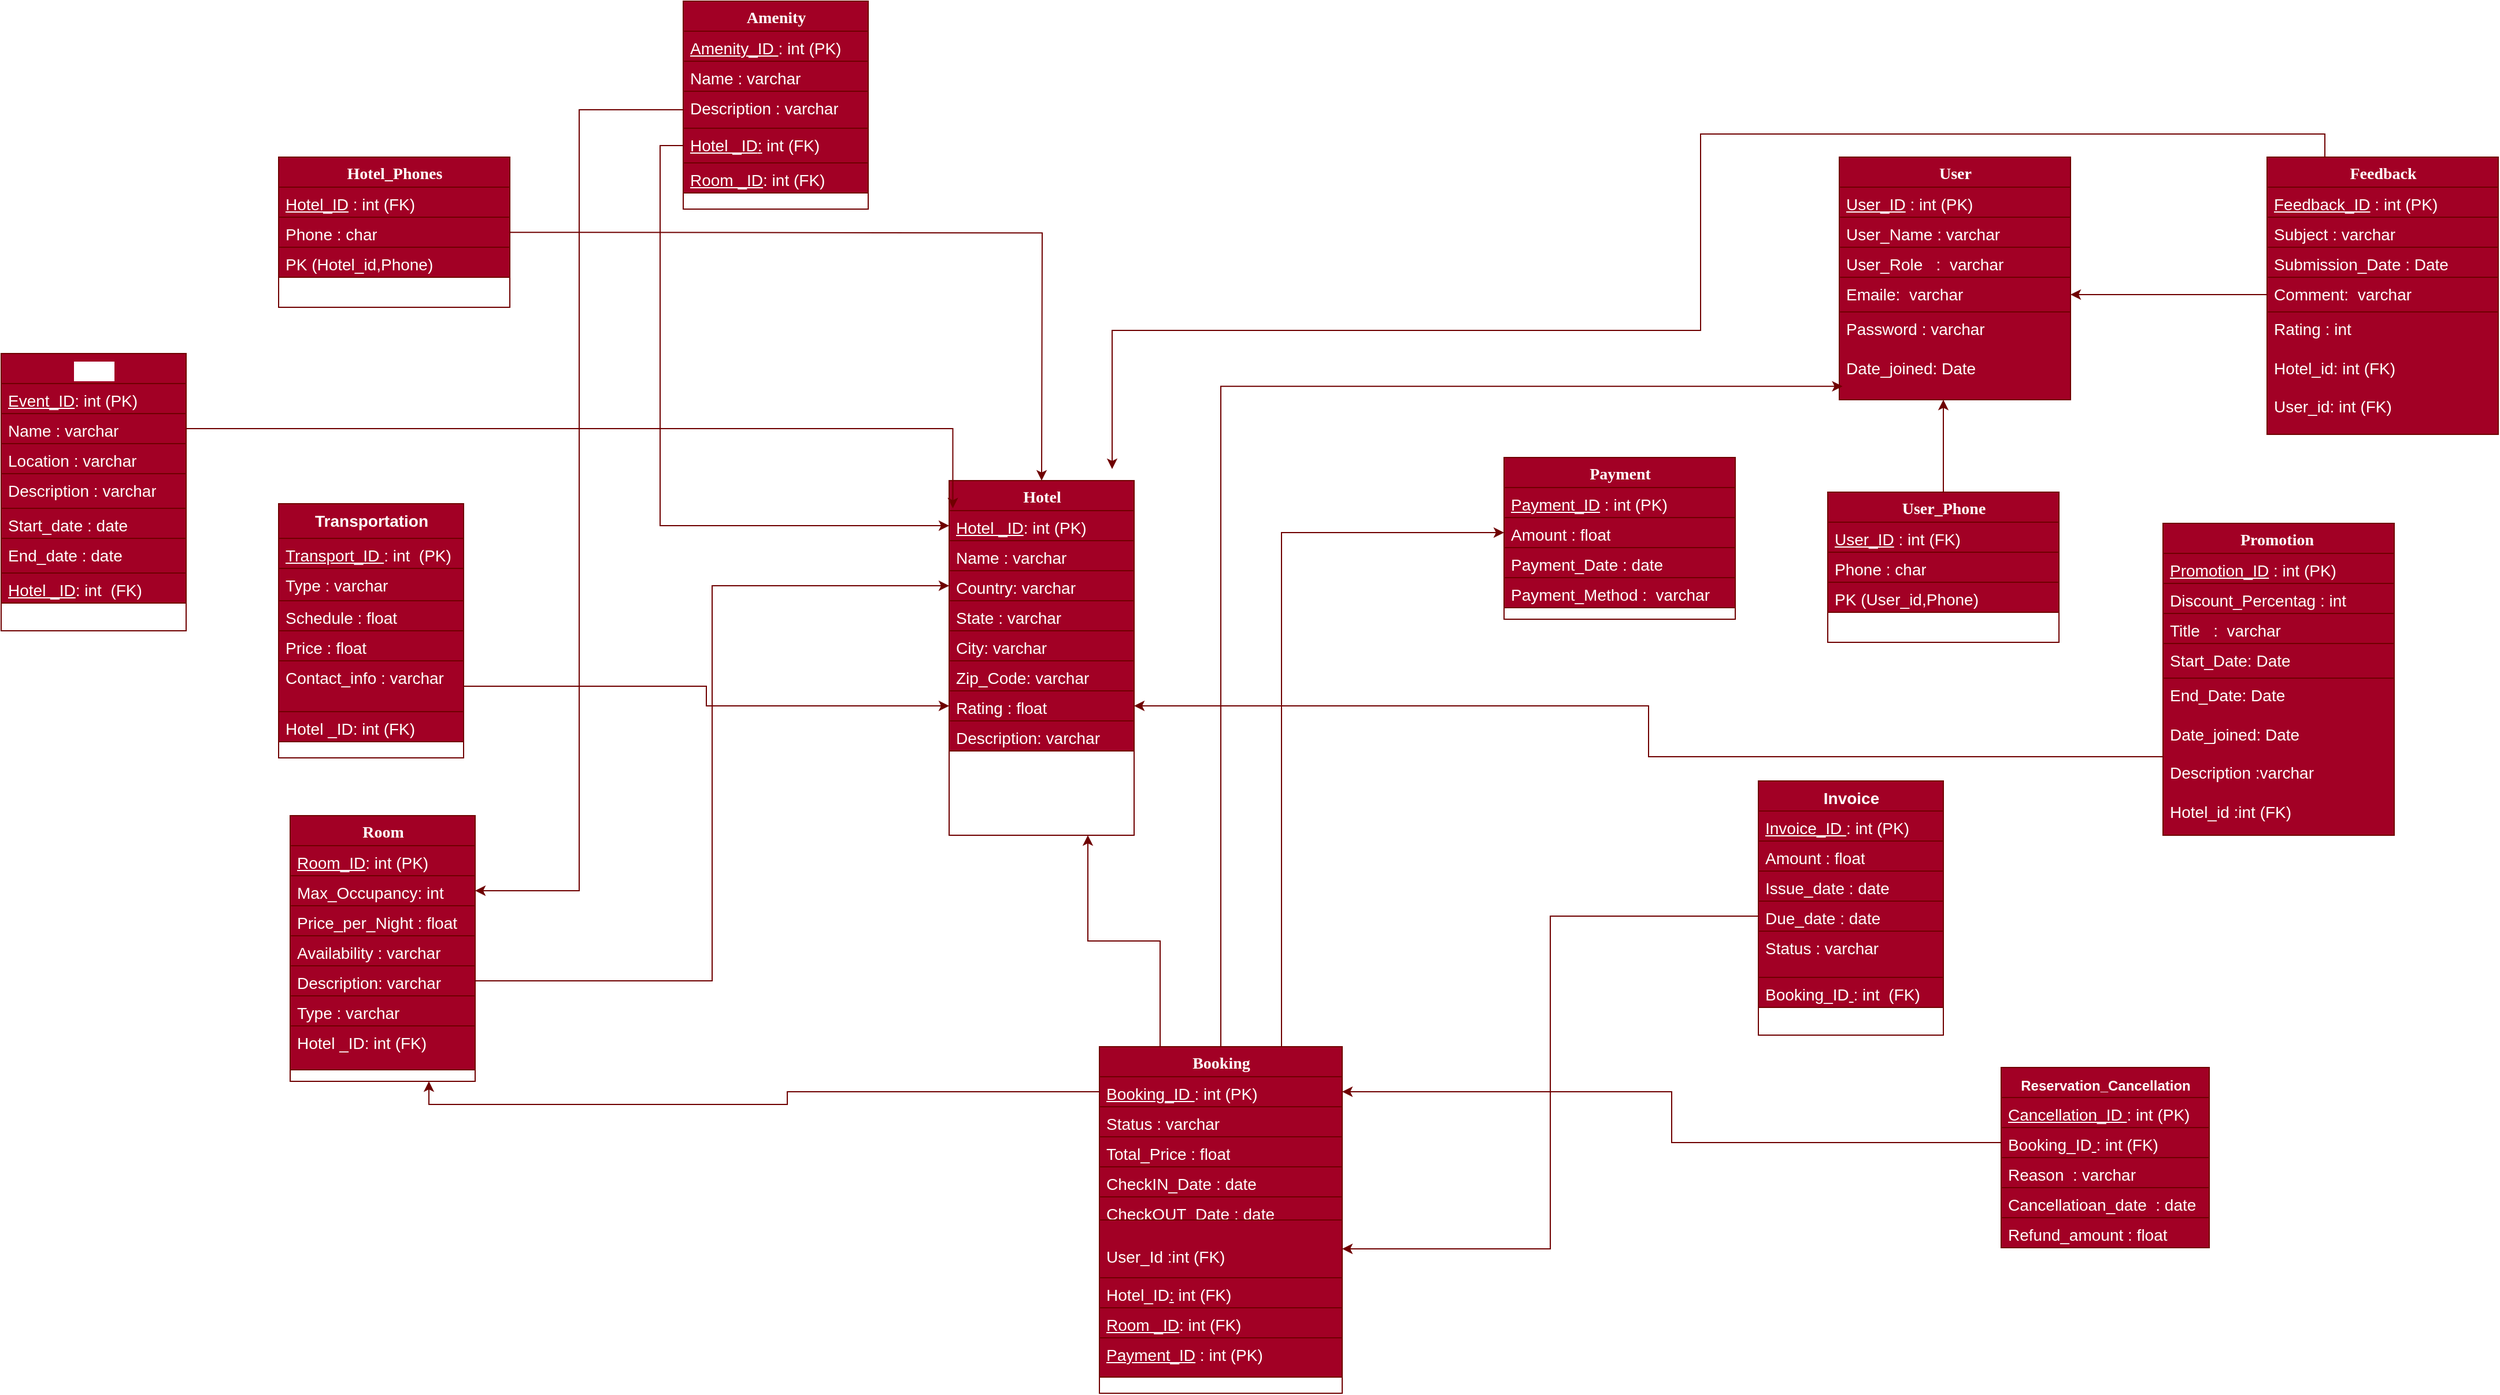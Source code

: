 <mxfile version="24.4.13" type="device" pages="2">
  <diagram name="Page-1" id="9f46799a-70d6-7492-0946-bef42562c5a5">
    <mxGraphModel dx="3282" dy="2124" grid="1" gridSize="10" guides="1" tooltips="1" connect="1" arrows="1" fold="1" page="1" pageScale="1" pageWidth="1100" pageHeight="850" background="none" math="0" shadow="0">
      <root>
        <mxCell id="0" />
        <mxCell id="1" parent="0" />
        <mxCell id="78961159f06e98e8-17" value="Hotel" style="swimlane;html=1;fontStyle=1;align=center;verticalAlign=top;childLayout=stackLayout;horizontal=1;startSize=26;horizontalStack=0;resizeParent=1;resizeLast=0;collapsible=1;marginBottom=0;swimlaneFillColor=#ffffff;rounded=0;shadow=0;comic=0;labelBackgroundColor=none;strokeWidth=1;fillColor=#a20025;fontFamily=Verdana;fontSize=14;strokeColor=#6F0000;fontColor=#ffffff;" parent="1" vertex="1">
          <mxGeometry x="280" y="-190" width="160" height="307" as="geometry" />
        </mxCell>
        <mxCell id="78961159f06e98e8-21" value="&lt;span style=&quot;text-align: center; font-size: 14px;&quot;&gt;&lt;u&gt;Hotel _ID&lt;/u&gt;&lt;/span&gt;: int (PK)" style="text;html=1;strokeColor=#6F0000;fillColor=#a20025;align=left;verticalAlign=top;spacingLeft=4;spacingRight=4;whiteSpace=wrap;overflow=hidden;rotatable=0;points=[[0,0.5],[1,0.5]];portConstraint=eastwest;fontSize=14;fontColor=#ffffff;" parent="78961159f06e98e8-17" vertex="1">
          <mxGeometry y="26" width="160" height="26" as="geometry" />
        </mxCell>
        <mxCell id="78961159f06e98e8-25" value="&lt;span style=&quot;text-align: center; font-size: 14px;&quot;&gt;Name&amp;nbsp;&lt;/span&gt;: varchar" style="text;html=1;strokeColor=#6F0000;fillColor=#a20025;align=left;verticalAlign=top;spacingLeft=4;spacingRight=4;whiteSpace=wrap;overflow=hidden;rotatable=0;points=[[0,0.5],[1,0.5]];portConstraint=eastwest;fontSize=14;fontColor=#ffffff;" parent="78961159f06e98e8-17" vertex="1">
          <mxGeometry y="52" width="160" height="26" as="geometry" />
        </mxCell>
        <mxCell id="78961159f06e98e8-33" value="&lt;span style=&quot;text-align: center; font-size: 14px;&quot;&gt;Country&lt;/span&gt;: varchar" style="text;html=1;strokeColor=#6F0000;fillColor=#a20025;align=left;verticalAlign=top;spacingLeft=4;spacingRight=4;whiteSpace=wrap;overflow=hidden;rotatable=0;points=[[0,0.5],[1,0.5]];portConstraint=eastwest;fontSize=14;fontColor=#ffffff;" parent="78961159f06e98e8-17" vertex="1">
          <mxGeometry y="78" width="160" height="26" as="geometry" />
        </mxCell>
        <mxCell id="78961159f06e98e8-24" value="&lt;span style=&quot;text-align: center; font-size: 14px;&quot;&gt;State&amp;nbsp;&lt;/span&gt;: varchar" style="text;html=1;strokeColor=#6F0000;fillColor=#a20025;align=left;verticalAlign=top;spacingLeft=4;spacingRight=4;whiteSpace=wrap;overflow=hidden;rotatable=0;points=[[0,0.5],[1,0.5]];portConstraint=eastwest;fontSize=14;fontColor=#ffffff;" parent="78961159f06e98e8-17" vertex="1">
          <mxGeometry y="104" width="160" height="26" as="geometry" />
        </mxCell>
        <mxCell id="78961159f06e98e8-26" value="&lt;span style=&quot;text-align: center; font-size: 14px;&quot;&gt;City&lt;/span&gt;: varchar" style="text;html=1;strokeColor=#6F0000;fillColor=#a20025;align=left;verticalAlign=top;spacingLeft=4;spacingRight=4;whiteSpace=wrap;overflow=hidden;rotatable=0;points=[[0,0.5],[1,0.5]];portConstraint=eastwest;fontSize=14;fontColor=#ffffff;" parent="78961159f06e98e8-17" vertex="1">
          <mxGeometry y="130" width="160" height="26" as="geometry" />
        </mxCell>
        <mxCell id="78961159f06e98e8-37" value="&lt;span style=&quot;text-align: center; font-size: 14px;&quot;&gt;Zip_Code&lt;/span&gt;: varchar" style="text;html=1;strokeColor=#6F0000;fillColor=#a20025;align=left;verticalAlign=top;spacingLeft=4;spacingRight=4;whiteSpace=wrap;overflow=hidden;rotatable=0;points=[[0,0.5],[1,0.5]];portConstraint=eastwest;fontSize=14;fontColor=#ffffff;" parent="78961159f06e98e8-17" vertex="1">
          <mxGeometry y="156" width="160" height="26" as="geometry" />
        </mxCell>
        <mxCell id="78961159f06e98e8-23" value="&lt;span style=&quot;text-align: center; font-size: 14px;&quot;&gt;Rating&amp;nbsp;&lt;/span&gt;: float" style="text;html=1;strokeColor=#6F0000;fillColor=#a20025;align=left;verticalAlign=top;spacingLeft=4;spacingRight=4;whiteSpace=wrap;overflow=hidden;rotatable=0;points=[[0,0.5],[1,0.5]];portConstraint=eastwest;fontSize=14;fontColor=#ffffff;" parent="78961159f06e98e8-17" vertex="1">
          <mxGeometry y="182" width="160" height="26" as="geometry" />
        </mxCell>
        <mxCell id="78961159f06e98e8-36" value="&lt;span style=&quot;text-align: center; font-size: 14px;&quot;&gt;Description&lt;/span&gt;: varchar" style="text;html=1;strokeColor=#6F0000;fillColor=#a20025;align=left;verticalAlign=top;spacingLeft=4;spacingRight=4;whiteSpace=wrap;overflow=hidden;rotatable=0;points=[[0,0.5],[1,0.5]];portConstraint=eastwest;fontSize=14;fontColor=#ffffff;" parent="78961159f06e98e8-17" vertex="1">
          <mxGeometry y="208" width="160" height="26" as="geometry" />
        </mxCell>
        <mxCell id="78961159f06e98e8-30" value="&lt;span style=&quot;font-family: Helvetica; font-size: 14px; text-wrap: wrap;&quot;&gt;Transportation&lt;/span&gt;" style="swimlane;html=1;fontStyle=1;align=center;verticalAlign=top;childLayout=stackLayout;horizontal=1;startSize=30;horizontalStack=0;resizeParent=1;resizeLast=0;collapsible=1;marginBottom=0;swimlaneFillColor=#ffffff;rounded=0;shadow=0;comic=0;labelBackgroundColor=none;strokeWidth=1;fillColor=#a20025;fontFamily=Verdana;fontSize=14;strokeColor=#6F0000;fontColor=#ffffff;" parent="1" vertex="1">
          <mxGeometry x="-300" y="-170" width="160" height="220" as="geometry" />
        </mxCell>
        <mxCell id="78961159f06e98e8-31" value="&lt;span style=&quot;text-align: center;&quot;&gt;&lt;u&gt;Transport_ID&amp;nbsp;&lt;/u&gt;:&lt;/span&gt;&amp;nbsp;int&amp;nbsp; (PK)" style="text;html=1;strokeColor=#6F0000;fillColor=#a20025;align=left;verticalAlign=top;spacingLeft=4;spacingRight=4;whiteSpace=wrap;overflow=hidden;rotatable=0;points=[[0,0.5],[1,0.5]];portConstraint=eastwest;fontSize=14;fontColor=#ffffff;" parent="78961159f06e98e8-30" vertex="1">
          <mxGeometry y="30" width="160" height="26" as="geometry" />
        </mxCell>
        <mxCell id="78961159f06e98e8-32" value="&lt;span style=&quot;font-size: 14px; text-align: center;&quot;&gt;Type&amp;nbsp;&lt;/span&gt;: varchar" style="text;html=1;strokeColor=#6F0000;fillColor=#a20025;align=left;verticalAlign=top;spacingLeft=4;spacingRight=4;whiteSpace=wrap;overflow=hidden;rotatable=0;points=[[0,0.5],[1,0.5]];portConstraint=eastwest;fontSize=14;fontColor=#ffffff;" parent="78961159f06e98e8-30" vertex="1">
          <mxGeometry y="56" width="160" height="28" as="geometry" />
        </mxCell>
        <mxCell id="78961159f06e98e8-34" value="&lt;span style=&quot;font-size: 14px; text-align: center;&quot;&gt;Schedule&amp;nbsp;&lt;/span&gt;: float" style="text;html=1;strokeColor=#6F0000;fillColor=#a20025;align=left;verticalAlign=top;spacingLeft=4;spacingRight=4;whiteSpace=wrap;overflow=hidden;rotatable=0;points=[[0,0.5],[1,0.5]];portConstraint=eastwest;fontSize=14;fontColor=#ffffff;" parent="78961159f06e98e8-30" vertex="1">
          <mxGeometry y="84" width="160" height="26" as="geometry" />
        </mxCell>
        <mxCell id="78961159f06e98e8-39" value="&lt;span style=&quot;font-size: 14px; text-align: center;&quot;&gt;Price&amp;nbsp;&lt;/span&gt;: float" style="text;html=1;strokeColor=#6F0000;fillColor=#a20025;align=left;verticalAlign=top;spacingLeft=4;spacingRight=4;whiteSpace=wrap;overflow=hidden;rotatable=0;points=[[0,0.5],[1,0.5]];portConstraint=eastwest;fontSize=14;fontColor=#ffffff;" parent="78961159f06e98e8-30" vertex="1">
          <mxGeometry y="110" width="160" height="26" as="geometry" />
        </mxCell>
        <mxCell id="78961159f06e98e8-40" value="&lt;span style=&quot;font-size: 14px; text-align: center;&quot;&gt;Contact_info&amp;nbsp;&lt;/span&gt;: varchar" style="text;html=1;strokeColor=#6F0000;fillColor=#a20025;align=left;verticalAlign=top;spacingLeft=4;spacingRight=4;whiteSpace=wrap;overflow=hidden;rotatable=0;points=[[0,0.5],[1,0.5]];portConstraint=eastwest;fontSize=14;fontColor=#ffffff;" parent="78961159f06e98e8-30" vertex="1">
          <mxGeometry y="136" width="160" height="44" as="geometry" />
        </mxCell>
        <mxCell id="daP8iGCR7o7oa7H0C6Kk-4" value="&lt;span style=&quot;text-align: center; font-size: 14px;&quot;&gt;Hotel _ID&lt;/span&gt;: int (FK)" style="text;html=1;strokeColor=#6F0000;fillColor=#a20025;align=left;verticalAlign=top;spacingLeft=4;spacingRight=4;whiteSpace=wrap;overflow=hidden;rotatable=0;points=[[0,0.5],[1,0.5]];portConstraint=eastwest;fontSize=14;fontColor=#ffffff;" parent="78961159f06e98e8-30" vertex="1">
          <mxGeometry y="180" width="160" height="26" as="geometry" />
        </mxCell>
        <mxCell id="78961159f06e98e8-43" value="Payment" style="swimlane;html=1;fontStyle=1;align=center;verticalAlign=top;childLayout=stackLayout;horizontal=1;startSize=26;horizontalStack=0;resizeParent=1;resizeLast=0;collapsible=1;marginBottom=0;swimlaneFillColor=#ffffff;rounded=0;shadow=0;comic=0;labelBackgroundColor=none;strokeWidth=1;fillColor=#a20025;fontFamily=Verdana;fontSize=14;strokeColor=#6F0000;fontColor=#ffffff;" parent="1" vertex="1">
          <mxGeometry x="760" y="-210" width="200" height="140" as="geometry" />
        </mxCell>
        <mxCell id="78961159f06e98e8-44" value="&lt;span style=&quot;font-size: 14px; text-align: center; text-decoration-line: underline;&quot;&gt;Payment_ID&lt;/span&gt;&amp;nbsp;: int (PK)" style="text;html=1;strokeColor=#6F0000;fillColor=#a20025;align=left;verticalAlign=top;spacingLeft=4;spacingRight=4;whiteSpace=wrap;overflow=hidden;rotatable=0;points=[[0,0.5],[1,0.5]];portConstraint=eastwest;fontSize=14;fontColor=#ffffff;" parent="78961159f06e98e8-43" vertex="1">
          <mxGeometry y="26" width="200" height="26" as="geometry" />
        </mxCell>
        <mxCell id="78961159f06e98e8-45" value="&lt;span style=&quot;font-size: 14px; text-align: center;&quot;&gt;Amount :&lt;/span&gt;&amp;nbsp;float" style="text;html=1;strokeColor=#6F0000;fillColor=#a20025;align=left;verticalAlign=top;spacingLeft=4;spacingRight=4;whiteSpace=wrap;overflow=hidden;rotatable=0;points=[[0,0.5],[1,0.5]];portConstraint=eastwest;fontSize=14;fontColor=#ffffff;" parent="78961159f06e98e8-43" vertex="1">
          <mxGeometry y="52" width="200" height="26" as="geometry" />
        </mxCell>
        <mxCell id="78961159f06e98e8-49" value="&lt;span style=&quot;font-size: 14px; text-align: center;&quot;&gt;Payment_Date :&lt;/span&gt;&amp;nbsp;date" style="text;html=1;strokeColor=#6F0000;fillColor=#a20025;align=left;verticalAlign=top;spacingLeft=4;spacingRight=4;whiteSpace=wrap;overflow=hidden;rotatable=0;points=[[0,0.5],[1,0.5]];portConstraint=eastwest;fontSize=14;fontColor=#ffffff;" parent="78961159f06e98e8-43" vertex="1">
          <mxGeometry y="78" width="200" height="26" as="geometry" />
        </mxCell>
        <mxCell id="78961159f06e98e8-50" value="&lt;span style=&quot;font-size: 14px; text-align: center;&quot;&gt;Payment_Method&amp;nbsp;&lt;/span&gt;:&amp;nbsp; varchar" style="text;html=1;strokeColor=#6F0000;fillColor=#a20025;align=left;verticalAlign=top;spacingLeft=4;spacingRight=4;whiteSpace=wrap;overflow=hidden;rotatable=0;points=[[0,0.5],[1,0.5]];portConstraint=eastwest;fontSize=14;fontColor=#ffffff;" parent="78961159f06e98e8-43" vertex="1">
          <mxGeometry y="104" width="200" height="26" as="geometry" />
        </mxCell>
        <mxCell id="78961159f06e98e8-56" value="Event" style="swimlane;html=1;fontStyle=1;align=center;verticalAlign=top;childLayout=stackLayout;horizontal=1;startSize=26;horizontalStack=0;resizeParent=1;resizeLast=0;collapsible=1;marginBottom=0;swimlaneFillColor=#ffffff;rounded=0;shadow=0;comic=0;labelBackgroundColor=default;strokeWidth=1;fillColor=#a20025;fontFamily=Verdana;fontSize=14;strokeColor=#6F0000;fontColor=#ffffff;" parent="1" vertex="1">
          <mxGeometry x="-540" y="-300" width="160" height="240" as="geometry" />
        </mxCell>
        <mxCell id="78961159f06e98e8-57" value="&lt;u&gt;Event_ID&lt;/u&gt;: int (PK)" style="text;html=1;strokeColor=#6F0000;fillColor=#a20025;align=left;verticalAlign=top;spacingLeft=4;spacingRight=4;whiteSpace=wrap;overflow=hidden;rotatable=0;points=[[0,0.5],[1,0.5]];portConstraint=eastwest;fontSize=14;fontColor=#ffffff;" parent="78961159f06e98e8-56" vertex="1">
          <mxGeometry y="26" width="160" height="26" as="geometry" />
        </mxCell>
        <mxCell id="78961159f06e98e8-58" value="&lt;span style=&quot;font-size: 14px; text-align: center;&quot;&gt;Name :&amp;nbsp;&lt;/span&gt;varchar" style="text;html=1;strokeColor=#6F0000;fillColor=#a20025;align=left;verticalAlign=top;spacingLeft=4;spacingRight=4;whiteSpace=wrap;overflow=hidden;rotatable=0;points=[[0,0.5],[1,0.5]];portConstraint=eastwest;fontSize=14;fontColor=#ffffff;" parent="78961159f06e98e8-56" vertex="1">
          <mxGeometry y="52" width="160" height="26" as="geometry" />
        </mxCell>
        <mxCell id="78961159f06e98e8-59" value="&lt;font style=&quot;font-size: 14px;&quot;&gt;&lt;span style=&quot;text-align: center;&quot;&gt;Location :&lt;/span&gt;&amp;nbsp;&lt;/font&gt;varchar" style="text;html=1;strokeColor=#6F0000;fillColor=#a20025;align=left;verticalAlign=top;spacingLeft=4;spacingRight=4;whiteSpace=wrap;overflow=hidden;rotatable=0;points=[[0,0.5],[1,0.5]];portConstraint=eastwest;fontSize=14;fontColor=#ffffff;" parent="78961159f06e98e8-56" vertex="1">
          <mxGeometry y="78" width="160" height="26" as="geometry" />
        </mxCell>
        <mxCell id="78961159f06e98e8-60" value="&lt;span style=&quot;font-size: 14px; text-align: center;&quot;&gt;Description :&lt;/span&gt;&amp;nbsp;varchar" style="text;html=1;strokeColor=#6F0000;fillColor=#a20025;align=left;verticalAlign=top;spacingLeft=4;spacingRight=4;whiteSpace=wrap;overflow=hidden;rotatable=0;points=[[0,0.5],[1,0.5]];portConstraint=eastwest;fontSize=14;fontColor=#ffffff;" parent="78961159f06e98e8-56" vertex="1">
          <mxGeometry y="104" width="160" height="30" as="geometry" />
        </mxCell>
        <mxCell id="78961159f06e98e8-61" value="&lt;span style=&quot;font-size: 14px; text-align: center;&quot;&gt;Start_date&amp;nbsp;&lt;/span&gt;: date" style="text;html=1;strokeColor=#6F0000;fillColor=#a20025;align=left;verticalAlign=top;spacingLeft=4;spacingRight=4;whiteSpace=wrap;overflow=hidden;rotatable=0;points=[[0,0.5],[1,0.5]];portConstraint=eastwest;fontSize=14;fontColor=#ffffff;" parent="78961159f06e98e8-56" vertex="1">
          <mxGeometry y="134" width="160" height="26" as="geometry" />
        </mxCell>
        <mxCell id="78961159f06e98e8-62" value="&lt;span style=&quot;font-size: 14px; text-align: center;&quot;&gt;End_date&amp;nbsp;&lt;/span&gt;: date" style="text;html=1;strokeColor=#6F0000;fillColor=#a20025;align=left;verticalAlign=top;spacingLeft=4;spacingRight=4;whiteSpace=wrap;overflow=hidden;rotatable=0;points=[[0,0.5],[1,0.5]];portConstraint=eastwest;fontSize=14;fontColor=#ffffff;" parent="78961159f06e98e8-56" vertex="1">
          <mxGeometry y="160" width="160" height="30" as="geometry" />
        </mxCell>
        <mxCell id="AnVdaM48TsKzXqkaSUUS-56" value="&lt;span style=&quot;text-align: center; font-size: 14px;&quot;&gt;&lt;u&gt;Hotel _ID&lt;/u&gt;&lt;/span&gt;: int&amp;nbsp;&amp;nbsp;(FK)" style="text;html=1;strokeColor=#6F0000;fillColor=#a20025;align=left;verticalAlign=top;spacingLeft=4;spacingRight=4;whiteSpace=wrap;overflow=hidden;rotatable=0;points=[[0,0.5],[1,0.5]];portConstraint=eastwest;fontSize=14;fontColor=#ffffff;" parent="78961159f06e98e8-56" vertex="1">
          <mxGeometry y="190" width="160" height="26" as="geometry" />
        </mxCell>
        <mxCell id="78961159f06e98e8-69" value="Room" style="swimlane;html=1;fontStyle=1;align=center;verticalAlign=top;childLayout=stackLayout;horizontal=1;startSize=26;horizontalStack=0;resizeParent=1;resizeLast=0;collapsible=1;marginBottom=0;swimlaneFillColor=#ffffff;rounded=0;shadow=0;comic=0;labelBackgroundColor=none;strokeWidth=1;fillColor=#a20025;fontFamily=Verdana;fontSize=14;strokeColor=#6F0000;fontColor=#ffffff;" parent="1" vertex="1">
          <mxGeometry x="-290" y="100" width="160" height="230" as="geometry" />
        </mxCell>
        <mxCell id="78961159f06e98e8-70" value="&lt;span style=&quot;font-size: 14px; text-align: center;&quot;&gt;&lt;u&gt;Room_ID&lt;/u&gt;&lt;/span&gt;: int (PK)" style="text;html=1;strokeColor=#6F0000;fillColor=#a20025;align=left;verticalAlign=top;spacingLeft=4;spacingRight=4;whiteSpace=wrap;overflow=hidden;rotatable=0;points=[[0,0.5],[1,0.5]];portConstraint=eastwest;fontSize=14;fontColor=#ffffff;" parent="78961159f06e98e8-69" vertex="1">
          <mxGeometry y="26" width="160" height="26" as="geometry" />
        </mxCell>
        <mxCell id="78961159f06e98e8-71" value="&lt;span style=&quot;font-size: 14px; text-align: center;&quot;&gt;Max_Occupancy&lt;/span&gt;: int" style="text;html=1;strokeColor=#6F0000;fillColor=#a20025;align=left;verticalAlign=top;spacingLeft=4;spacingRight=4;whiteSpace=wrap;overflow=hidden;rotatable=0;points=[[0,0.5],[1,0.5]];portConstraint=eastwest;fontSize=14;fontColor=#ffffff;" parent="78961159f06e98e8-69" vertex="1">
          <mxGeometry y="52" width="160" height="26" as="geometry" />
        </mxCell>
        <mxCell id="78961159f06e98e8-72" value="&lt;span style=&quot;font-size: 14px; text-align: center;&quot;&gt;Price_per_Night&amp;nbsp;&lt;/span&gt;: float" style="text;html=1;strokeColor=#6F0000;fillColor=#a20025;align=left;verticalAlign=top;spacingLeft=4;spacingRight=4;whiteSpace=wrap;overflow=hidden;rotatable=0;points=[[0,0.5],[1,0.5]];portConstraint=eastwest;fontSize=14;fontColor=#ffffff;" parent="78961159f06e98e8-69" vertex="1">
          <mxGeometry y="78" width="160" height="26" as="geometry" />
        </mxCell>
        <mxCell id="78961159f06e98e8-74" value="&lt;span style=&quot;font-size: 14px; text-align: center;&quot;&gt;Availability :&lt;/span&gt;&amp;nbsp;varchar" style="text;html=1;strokeColor=#6F0000;fillColor=#a20025;align=left;verticalAlign=top;spacingLeft=4;spacingRight=4;whiteSpace=wrap;overflow=hidden;rotatable=0;points=[[0,0.5],[1,0.5]];portConstraint=eastwest;fontSize=14;fontColor=#ffffff;" parent="78961159f06e98e8-69" vertex="1">
          <mxGeometry y="104" width="160" height="26" as="geometry" />
        </mxCell>
        <mxCell id="78961159f06e98e8-75" value="&lt;span style=&quot;font-size: 14px; text-align: center;&quot;&gt;Description&lt;/span&gt;: varchar" style="text;html=1;strokeColor=#6F0000;fillColor=#a20025;align=left;verticalAlign=top;spacingLeft=4;spacingRight=4;whiteSpace=wrap;overflow=hidden;rotatable=0;points=[[0,0.5],[1,0.5]];portConstraint=eastwest;fontSize=14;fontColor=#ffffff;" parent="78961159f06e98e8-69" vertex="1">
          <mxGeometry y="130" width="160" height="26" as="geometry" />
        </mxCell>
        <mxCell id="78961159f06e98e8-76" value="&lt;span style=&quot;font-size: 14px; text-align: center;&quot;&gt;Type&amp;nbsp;&lt;/span&gt;: varchar" style="text;html=1;strokeColor=#6F0000;fillColor=#a20025;align=left;verticalAlign=top;spacingLeft=4;spacingRight=4;whiteSpace=wrap;overflow=hidden;rotatable=0;points=[[0,0.5],[1,0.5]];portConstraint=eastwest;fontSize=14;fontColor=#ffffff;" parent="78961159f06e98e8-69" vertex="1">
          <mxGeometry y="156" width="160" height="26" as="geometry" />
        </mxCell>
        <mxCell id="daP8iGCR7o7oa7H0C6Kk-1" value="&lt;span style=&quot;text-align: center; font-size: 14px;&quot;&gt;Hotel _ID&lt;/span&gt;: int (FK)" style="text;html=1;strokeColor=#6F0000;fillColor=#a20025;align=left;verticalAlign=top;spacingLeft=4;spacingRight=4;whiteSpace=wrap;overflow=hidden;rotatable=0;points=[[0,0.5],[1,0.5]];portConstraint=eastwest;fontSize=14;fontColor=#ffffff;" parent="78961159f06e98e8-69" vertex="1">
          <mxGeometry y="182" width="160" height="38" as="geometry" />
        </mxCell>
        <mxCell id="xuSP38dfbPnXMIdWxUSy-62" style="edgeStyle=orthogonalEdgeStyle;rounded=0;orthogonalLoop=1;jettySize=auto;html=1;exitX=0.25;exitY=0;exitDx=0;exitDy=0;entryX=0.75;entryY=1;entryDx=0;entryDy=0;fillColor=#a20025;strokeColor=#6F0000;" parent="1" source="78961159f06e98e8-82" target="78961159f06e98e8-17" edge="1">
          <mxGeometry relative="1" as="geometry" />
        </mxCell>
        <mxCell id="daP8iGCR7o7oa7H0C6Kk-13" style="edgeStyle=orthogonalEdgeStyle;rounded=0;orthogonalLoop=1;jettySize=auto;html=1;exitX=0.75;exitY=0;exitDx=0;exitDy=0;fillColor=#a20025;strokeColor=#6F0000;" parent="1" source="78961159f06e98e8-82" target="78961159f06e98e8-45" edge="1">
          <mxGeometry relative="1" as="geometry" />
        </mxCell>
        <mxCell id="78961159f06e98e8-82" value="Booking" style="swimlane;html=1;fontStyle=1;align=center;verticalAlign=top;childLayout=stackLayout;horizontal=1;startSize=26;horizontalStack=0;resizeParent=1;resizeLast=0;collapsible=1;marginBottom=0;swimlaneFillColor=#ffffff;rounded=0;shadow=0;comic=0;labelBackgroundColor=none;strokeWidth=1;fillColor=#a20025;fontFamily=Verdana;fontSize=14;strokeColor=#6F0000;fontColor=#ffffff;" parent="1" vertex="1">
          <mxGeometry x="410" y="300" width="210" height="300" as="geometry" />
        </mxCell>
        <mxCell id="78961159f06e98e8-83" value="&lt;span style=&quot;font-size: 14px; text-align: center; text-decoration-line: underline;&quot;&gt;Booking_ID&amp;nbsp;&lt;/span&gt;: int&amp;nbsp;&lt;span style=&quot;text-align: center;&quot;&gt;(PK)&lt;/span&gt;" style="text;html=1;strokeColor=#6F0000;fillColor=#a20025;align=left;verticalAlign=top;spacingLeft=4;spacingRight=4;whiteSpace=wrap;overflow=hidden;rotatable=0;points=[[0,0.5],[1,0.5]];portConstraint=eastwest;fontSize=14;fontColor=#ffffff;" parent="78961159f06e98e8-82" vertex="1">
          <mxGeometry y="26" width="210" height="26" as="geometry" />
        </mxCell>
        <mxCell id="78961159f06e98e8-84" value="&lt;span style=&quot;font-size: 14px; text-align: center;&quot;&gt;Status&amp;nbsp;&lt;/span&gt;: varchar" style="text;html=1;strokeColor=#6F0000;fillColor=#a20025;align=left;verticalAlign=top;spacingLeft=4;spacingRight=4;whiteSpace=wrap;overflow=hidden;rotatable=0;points=[[0,0.5],[1,0.5]];portConstraint=eastwest;fontSize=14;fontColor=#ffffff;" parent="78961159f06e98e8-82" vertex="1">
          <mxGeometry y="52" width="210" height="26" as="geometry" />
        </mxCell>
        <mxCell id="78961159f06e98e8-85" value="&lt;span style=&quot;font-size: 14px; text-align: center;&quot;&gt;Total_Price&amp;nbsp;&lt;/span&gt;: float" style="text;html=1;strokeColor=#6F0000;fillColor=#a20025;align=left;verticalAlign=top;spacingLeft=4;spacingRight=4;whiteSpace=wrap;overflow=hidden;rotatable=0;points=[[0,0.5],[1,0.5]];portConstraint=eastwest;fontSize=14;fontColor=#ffffff;" parent="78961159f06e98e8-82" vertex="1">
          <mxGeometry y="78" width="210" height="26" as="geometry" />
        </mxCell>
        <mxCell id="78961159f06e98e8-86" value="&lt;span style=&quot;font-size: 14px; text-align: center;&quot;&gt;CheckIN_Date&amp;nbsp;&lt;/span&gt;: date" style="text;html=1;strokeColor=#6F0000;fillColor=#a20025;align=left;verticalAlign=top;spacingLeft=4;spacingRight=4;whiteSpace=wrap;overflow=hidden;rotatable=0;points=[[0,0.5],[1,0.5]];portConstraint=eastwest;fontSize=14;fontColor=#ffffff;" parent="78961159f06e98e8-82" vertex="1">
          <mxGeometry y="104" width="210" height="26" as="geometry" />
        </mxCell>
        <mxCell id="78961159f06e98e8-87" value="&lt;span style=&quot;font-size: 14px; text-align: center;&quot;&gt;CheckOUT_Date&lt;/span&gt;&amp;nbsp;: date&lt;div&gt;&lt;br&gt;&lt;div&gt;&lt;span style=&quot;color: rgba(0, 0, 0, 0); font-family: monospace; font-size: 0px; text-wrap: nowrap;&quot;&gt;%3CmxGraphModel%3E%3Croot%3E%3CmxCell%20id%3D%220%22%2F%3E%3CmxCell%20id%3D%221%22%20parent%3D%220%22%2F%3E%3CmxCell%20id%3D%222%22%20value%3D%22%26lt%3Bspan%20style%3D%26quot%3Btext-align%3A%20center%3B%20font-size%3A%2014px%3B%26quot%3B%26gt%3BRoom%20_ID%26lt%3B%2Fspan%26gt%3B%26lt%3Bu%26gt%3B%3A%26lt%3B%2Fu%26gt%3B%20int%26amp%3Bnbsp%3B%26lt%3Bspan%20style%3D%26quot%3Btext-align%3A%20center%3B%26quot%3B%26gt%3B(FK)%26lt%3B%2Fspan%26gt%3B%22%20style%3D%22text%3Bhtml%3D1%3BstrokeColor%3Dnone%3BfillColor%3Dnone%3Balign%3Dleft%3BverticalAlign%3Dtop%3BspacingLeft%3D4%3BspacingRight%3D4%3BwhiteSpace%3Dwrap%3Boverflow%3Dhidden%3Brotatable%3D0%3Bpoints%3D%5B%5B0%2C0.5%5D%2C%5B1%2C0.5%5D%5D%3BportConstraint%3Deastwest%3BfontSize%3D14%3B%22%20vertex%3D%221%22%20parent%3D%221%22%3E%3CmxGeometry%20x%3D%22120%22%20y%3D%22246%22%20width%3D%22160%22%20height%3D%2226%22%20as%3D%22geometry%22%2F%3E%3C%2FmxCell%3E%3C%2Froot%3E%3C%2FmxGraphModel%3Esss&lt;/span&gt;&lt;span style=&quot;background-color: initial; text-align: center;&quot;&gt;User _ID&lt;/span&gt;&lt;u style=&quot;background-color: initial;&quot;&gt;:&lt;/u&gt;&lt;span style=&quot;background-color: initial;&quot;&gt;&amp;nbsp;int&amp;nbsp;&lt;/span&gt;&lt;span style=&quot;background-color: initial; text-align: center;&quot;&gt;(FK)&lt;/span&gt;&lt;/div&gt;&lt;div&gt;&lt;div&gt;&lt;br&gt;&lt;/div&gt;&lt;/div&gt;&lt;/div&gt;" style="text;html=1;strokeColor=#6F0000;fillColor=#a20025;align=left;verticalAlign=top;spacingLeft=4;spacingRight=4;whiteSpace=wrap;overflow=hidden;rotatable=0;points=[[0,0.5],[1,0.5]];portConstraint=eastwest;fontSize=14;fontColor=#ffffff;" parent="78961159f06e98e8-82" vertex="1">
          <mxGeometry y="130" width="210" height="20" as="geometry" />
        </mxCell>
        <mxCell id="xuSP38dfbPnXMIdWxUSy-41" value="&lt;div style=&quot;text-align: center;&quot;&gt;&lt;br&gt;&lt;/div&gt;&lt;div style=&quot;text-align: center;&quot;&gt;User_Id :int (FK)&lt;/div&gt;&lt;div style=&quot;text-align: center;&quot;&gt;&lt;br&gt;&lt;/div&gt;&lt;div style=&quot;text-align: center;&quot;&gt;&lt;br&gt;&lt;/div&gt;" style="text;html=1;strokeColor=#6F0000;fillColor=#a20025;align=left;verticalAlign=top;spacingLeft=4;spacingRight=4;whiteSpace=wrap;overflow=hidden;rotatable=0;points=[[0,0.5],[1,0.5]];portConstraint=eastwest;fontSize=14;fontColor=#ffffff;" parent="78961159f06e98e8-82" vertex="1">
          <mxGeometry y="150" width="210" height="50" as="geometry" />
        </mxCell>
        <mxCell id="xuSP38dfbPnXMIdWxUSy-43" value="&lt;span style=&quot;text-align: center; font-size: 14px;&quot;&gt;Hotel_ID&lt;/span&gt;&lt;u&gt;:&lt;/u&gt; int&amp;nbsp;&lt;span style=&quot;text-align: center;&quot;&gt;(FK)&lt;/span&gt;" style="text;html=1;strokeColor=#6F0000;fillColor=#a20025;align=left;verticalAlign=top;spacingLeft=4;spacingRight=4;whiteSpace=wrap;overflow=hidden;rotatable=0;points=[[0,0.5],[1,0.5]];portConstraint=eastwest;fontSize=14;fontColor=#ffffff;" parent="78961159f06e98e8-82" vertex="1">
          <mxGeometry y="200" width="210" height="26" as="geometry" />
        </mxCell>
        <mxCell id="daP8iGCR7o7oa7H0C6Kk-14" value="&lt;span style=&quot;text-align: center; font-size: 14px;&quot;&gt;&lt;u&gt;Room _ID&lt;/u&gt;&lt;/span&gt;: int&amp;nbsp;&lt;span style=&quot;text-align: center;&quot;&gt;(FK)&lt;/span&gt;" style="text;html=1;strokeColor=#6F0000;fillColor=#a20025;align=left;verticalAlign=top;spacingLeft=4;spacingRight=4;whiteSpace=wrap;overflow=hidden;rotatable=0;points=[[0,0.5],[1,0.5]];portConstraint=eastwest;fontSize=14;fontColor=#ffffff;" parent="78961159f06e98e8-82" vertex="1">
          <mxGeometry y="226" width="210" height="26" as="geometry" />
        </mxCell>
        <mxCell id="daP8iGCR7o7oa7H0C6Kk-12" value="&lt;span style=&quot;font-size: 14px; text-align: center; text-decoration-line: underline;&quot;&gt;Payment_ID&lt;/span&gt;&amp;nbsp;: int (PK)" style="text;html=1;strokeColor=#6F0000;fillColor=#a20025;align=left;verticalAlign=top;spacingLeft=4;spacingRight=4;whiteSpace=wrap;overflow=hidden;rotatable=0;points=[[0,0.5],[1,0.5]];portConstraint=eastwest;fontSize=14;fontColor=#ffffff;" parent="78961159f06e98e8-82" vertex="1">
          <mxGeometry y="252" width="210" height="34" as="geometry" />
        </mxCell>
        <mxCell id="78961159f06e98e8-95" value="&lt;span style=&quot;font-family: Helvetica; text-wrap: wrap;&quot;&gt;&lt;font style=&quot;font-size: 14px;&quot;&gt;Invoice&lt;/font&gt;&lt;/span&gt;" style="swimlane;html=1;fontStyle=1;align=center;verticalAlign=top;childLayout=stackLayout;horizontal=1;startSize=26;horizontalStack=0;resizeParent=1;resizeLast=0;collapsible=1;marginBottom=0;swimlaneFillColor=#ffffff;rounded=0;shadow=0;comic=0;labelBackgroundColor=none;strokeWidth=1;fillColor=#a20025;fontFamily=Verdana;fontSize=14;strokeColor=#6F0000;fontColor=#ffffff;" parent="1" vertex="1">
          <mxGeometry x="980" y="70" width="160" height="220" as="geometry" />
        </mxCell>
        <mxCell id="78961159f06e98e8-96" value="&lt;u style=&quot;font-size: 14px; text-align: center;&quot;&gt;Invoice_ID&amp;nbsp;&lt;/u&gt;: int (PK)" style="text;html=1;strokeColor=#6F0000;fillColor=#a20025;align=left;verticalAlign=top;spacingLeft=4;spacingRight=4;whiteSpace=wrap;overflow=hidden;rotatable=0;points=[[0,0.5],[1,0.5]];portConstraint=eastwest;fontSize=14;fontColor=#ffffff;" parent="78961159f06e98e8-95" vertex="1">
          <mxGeometry y="26" width="160" height="26" as="geometry" />
        </mxCell>
        <mxCell id="78961159f06e98e8-97" value="&lt;span style=&quot;font-size: 14px; text-align: center;&quot;&gt;Amount&lt;/span&gt;&amp;nbsp;: float" style="text;html=1;strokeColor=#6F0000;fillColor=#a20025;align=left;verticalAlign=top;spacingLeft=4;spacingRight=4;whiteSpace=wrap;overflow=hidden;rotatable=0;points=[[0,0.5],[1,0.5]];portConstraint=eastwest;fontSize=14;fontColor=#ffffff;" parent="78961159f06e98e8-95" vertex="1">
          <mxGeometry y="52" width="160" height="26" as="geometry" />
        </mxCell>
        <mxCell id="78961159f06e98e8-98" value="&lt;span style=&quot;font-size: 14px; text-align: center;&quot;&gt;Issue_date&amp;nbsp;&lt;/span&gt;: date" style="text;html=1;strokeColor=#6F0000;fillColor=#a20025;align=left;verticalAlign=top;spacingLeft=4;spacingRight=4;whiteSpace=wrap;overflow=hidden;rotatable=0;points=[[0,0.5],[1,0.5]];portConstraint=eastwest;fontSize=14;fontColor=#ffffff;" parent="78961159f06e98e8-95" vertex="1">
          <mxGeometry y="78" width="160" height="26" as="geometry" />
        </mxCell>
        <mxCell id="78961159f06e98e8-102" value="&lt;span style=&quot;font-size: 14px; text-align: center;&quot;&gt;Due_date&amp;nbsp;&lt;/span&gt;: date" style="text;html=1;strokeColor=#6F0000;fillColor=#a20025;align=left;verticalAlign=top;spacingLeft=4;spacingRight=4;whiteSpace=wrap;overflow=hidden;rotatable=0;points=[[0,0.5],[1,0.5]];portConstraint=eastwest;fontSize=14;fontColor=#ffffff;" parent="78961159f06e98e8-95" vertex="1">
          <mxGeometry y="104" width="160" height="26" as="geometry" />
        </mxCell>
        <mxCell id="78961159f06e98e8-104" value="&lt;span style=&quot;font-size: 14px; text-align: center;&quot;&gt;Status&amp;nbsp;&lt;/span&gt;: varchar" style="text;html=1;strokeColor=#6F0000;fillColor=#a20025;align=left;verticalAlign=top;spacingLeft=4;spacingRight=4;whiteSpace=wrap;overflow=hidden;rotatable=0;points=[[0,0.5],[1,0.5]];portConstraint=eastwest;fontSize=14;fontColor=#ffffff;" parent="78961159f06e98e8-95" vertex="1">
          <mxGeometry y="130" width="160" height="40" as="geometry" />
        </mxCell>
        <mxCell id="daP8iGCR7o7oa7H0C6Kk-10" value="&lt;span style=&quot;text-align: center;&quot;&gt;Booking_ID&lt;/span&gt;&lt;span style=&quot;text-decoration-line: underline; text-align: center;&quot;&gt;&amp;nbsp;&lt;/span&gt;: int&amp;nbsp;&amp;nbsp;&lt;span style=&quot;text-align: center;&quot;&gt;(FK)&lt;/span&gt;" style="text;html=1;strokeColor=#6F0000;fillColor=#a20025;align=left;verticalAlign=top;spacingLeft=4;spacingRight=4;whiteSpace=wrap;overflow=hidden;rotatable=0;points=[[0,0.5],[1,0.5]];portConstraint=eastwest;fontSize=14;fontColor=#ffffff;" parent="78961159f06e98e8-95" vertex="1">
          <mxGeometry y="170" width="160" height="26" as="geometry" />
        </mxCell>
        <mxCell id="78961159f06e98e8-108" value="Amenity" style="swimlane;html=1;fontStyle=1;align=center;verticalAlign=top;childLayout=stackLayout;horizontal=1;startSize=26;horizontalStack=0;resizeParent=1;resizeLast=0;collapsible=1;marginBottom=0;swimlaneFillColor=#ffffff;rounded=0;shadow=0;comic=0;labelBackgroundColor=none;strokeWidth=1;fillColor=#a20025;fontFamily=Verdana;fontSize=14;strokeColor=#6F0000;fontColor=#ffffff;" parent="1" vertex="1">
          <mxGeometry x="50" y="-605" width="160" height="180" as="geometry" />
        </mxCell>
        <mxCell id="78961159f06e98e8-109" value="&lt;span style=&quot;font-size: 14px; text-align: center;&quot;&gt;&lt;u&gt;Amenity_ID&amp;nbsp;&lt;/u&gt;:&amp;nbsp;&lt;/span&gt;int (PK)" style="text;html=1;strokeColor=#6F0000;fillColor=#a20025;align=left;verticalAlign=top;spacingLeft=4;spacingRight=4;whiteSpace=wrap;overflow=hidden;rotatable=0;points=[[0,0.5],[1,0.5]];portConstraint=eastwest;fontSize=14;fontColor=#ffffff;" parent="78961159f06e98e8-108" vertex="1">
          <mxGeometry y="26" width="160" height="26" as="geometry" />
        </mxCell>
        <mxCell id="78961159f06e98e8-110" value="&lt;span style=&quot;font-size: 14px; text-align: center;&quot;&gt;Name&amp;nbsp;&lt;/span&gt;: varchar" style="text;html=1;strokeColor=#6F0000;fillColor=#a20025;align=left;verticalAlign=top;spacingLeft=4;spacingRight=4;whiteSpace=wrap;overflow=hidden;rotatable=0;points=[[0,0.5],[1,0.5]];portConstraint=eastwest;fontSize=14;fontColor=#ffffff;" parent="78961159f06e98e8-108" vertex="1">
          <mxGeometry y="52" width="160" height="26" as="geometry" />
        </mxCell>
        <mxCell id="78961159f06e98e8-117" value="&lt;span style=&quot;font-size: 14px; text-align: center;&quot;&gt;Description :&lt;/span&gt;&amp;nbsp;varchar" style="text;html=1;strokeColor=#6F0000;fillColor=#a20025;align=left;verticalAlign=top;spacingLeft=4;spacingRight=4;whiteSpace=wrap;overflow=hidden;rotatable=0;points=[[0,0.5],[1,0.5]];portConstraint=eastwest;fontSize=14;fontColor=#ffffff;" parent="78961159f06e98e8-108" vertex="1">
          <mxGeometry y="78" width="160" height="32" as="geometry" />
        </mxCell>
        <mxCell id="AnVdaM48TsKzXqkaSUUS-22" value="&lt;u&gt;&lt;span style=&quot;text-align: center; font-size: 14px;&quot;&gt;Hotel _ID&lt;/span&gt;:&lt;/u&gt;&amp;nbsp;int&amp;nbsp;&lt;span style=&quot;text-align: center;&quot;&gt;(FK)&lt;/span&gt;" style="text;html=1;strokeColor=#6F0000;fillColor=#a20025;align=left;verticalAlign=top;spacingLeft=4;spacingRight=4;whiteSpace=wrap;overflow=hidden;rotatable=0;points=[[0,0.5],[1,0.5]];portConstraint=eastwest;fontSize=14;fontColor=#ffffff;" parent="78961159f06e98e8-108" vertex="1">
          <mxGeometry y="110" width="160" height="30" as="geometry" />
        </mxCell>
        <mxCell id="daP8iGCR7o7oa7H0C6Kk-8" value="&lt;span style=&quot;text-align: center; font-size: 14px;&quot;&gt;&lt;u&gt;Room _ID&lt;/u&gt;&lt;/span&gt;: int&amp;nbsp;&lt;span style=&quot;text-align: center;&quot;&gt;(FK)&lt;/span&gt;" style="text;html=1;strokeColor=#6F0000;fillColor=#a20025;align=left;verticalAlign=top;spacingLeft=4;spacingRight=4;whiteSpace=wrap;overflow=hidden;rotatable=0;points=[[0,0.5],[1,0.5]];portConstraint=eastwest;fontSize=14;fontColor=#ffffff;" parent="78961159f06e98e8-108" vertex="1">
          <mxGeometry y="140" width="160" height="26" as="geometry" />
        </mxCell>
        <mxCell id="AnVdaM48TsKzXqkaSUUS-27" style="edgeStyle=orthogonalEdgeStyle;rounded=0;orthogonalLoop=1;jettySize=auto;html=1;exitX=0;exitY=0.5;exitDx=0;exitDy=0;fillColor=#a20025;strokeColor=#6F0000;" parent="1" source="AnVdaM48TsKzXqkaSUUS-22" target="78961159f06e98e8-21" edge="1">
          <mxGeometry relative="1" as="geometry" />
        </mxCell>
        <mxCell id="AnVdaM48TsKzXqkaSUUS-146" value="&lt;span style=&quot;font-family: Helvetica; text-wrap: wrap;&quot;&gt;&lt;font style=&quot;font-size: 12px;&quot;&gt;Reservation_Cancellation&lt;/font&gt;&lt;/span&gt;" style="swimlane;html=1;fontStyle=1;align=center;verticalAlign=top;childLayout=stackLayout;horizontal=1;startSize=26;horizontalStack=0;resizeParent=1;resizeLast=0;collapsible=1;marginBottom=0;swimlaneFillColor=#ffffff;rounded=0;shadow=0;comic=0;labelBackgroundColor=none;strokeWidth=1;fillColor=#a20025;fontFamily=Verdana;fontSize=14;strokeColor=#6F0000;fontColor=#ffffff;" parent="1" vertex="1">
          <mxGeometry x="1190" y="318" width="180" height="156" as="geometry" />
        </mxCell>
        <mxCell id="AnVdaM48TsKzXqkaSUUS-147" value="&lt;u style=&quot;font-size: 14px; text-align: center;&quot;&gt;Cancellation_ID&amp;nbsp;&lt;/u&gt;: int (PK)" style="text;html=1;strokeColor=#6F0000;fillColor=#a20025;align=left;verticalAlign=top;spacingLeft=4;spacingRight=4;whiteSpace=wrap;overflow=hidden;rotatable=0;points=[[0,0.5],[1,0.5]];portConstraint=eastwest;fontSize=14;fontColor=#ffffff;" parent="AnVdaM48TsKzXqkaSUUS-146" vertex="1">
          <mxGeometry y="26" width="180" height="26" as="geometry" />
        </mxCell>
        <mxCell id="AnVdaM48TsKzXqkaSUUS-152" value="&lt;span style=&quot;text-align: center;&quot;&gt;Booking_ID&lt;/span&gt;&lt;span style=&quot;text-decoration-line: underline; text-align: center;&quot;&gt;&amp;nbsp;&lt;/span&gt;: int&amp;nbsp;&lt;span style=&quot;text-align: center;&quot;&gt;(FK)&lt;/span&gt;" style="text;html=1;strokeColor=#6F0000;fillColor=#a20025;align=left;verticalAlign=top;spacingLeft=4;spacingRight=4;whiteSpace=wrap;overflow=hidden;rotatable=0;points=[[0,0.5],[1,0.5]];portConstraint=eastwest;fontSize=14;fontColor=#ffffff;" parent="AnVdaM48TsKzXqkaSUUS-146" vertex="1">
          <mxGeometry y="52" width="180" height="26" as="geometry" />
        </mxCell>
        <mxCell id="AnVdaM48TsKzXqkaSUUS-148" value="&lt;span style=&quot;font-size: 14px; text-align: center;&quot;&gt;Reason&amp;nbsp;&lt;/span&gt;&amp;nbsp;: varchar" style="text;html=1;strokeColor=#6F0000;fillColor=#a20025;align=left;verticalAlign=top;spacingLeft=4;spacingRight=4;whiteSpace=wrap;overflow=hidden;rotatable=0;points=[[0,0.5],[1,0.5]];portConstraint=eastwest;fontSize=14;fontColor=#ffffff;" parent="AnVdaM48TsKzXqkaSUUS-146" vertex="1">
          <mxGeometry y="78" width="180" height="26" as="geometry" />
        </mxCell>
        <mxCell id="AnVdaM48TsKzXqkaSUUS-149" value="&lt;span style=&quot;font-size: 14px; text-align: center;&quot;&gt;Cancellatioan_date&amp;nbsp;&lt;/span&gt;&lt;span style=&quot;font-size: 14px; text-align: center;&quot;&gt;&amp;nbsp;&lt;/span&gt;: date" style="text;html=1;strokeColor=#6F0000;fillColor=#a20025;align=left;verticalAlign=top;spacingLeft=4;spacingRight=4;whiteSpace=wrap;overflow=hidden;rotatable=0;points=[[0,0.5],[1,0.5]];portConstraint=eastwest;fontSize=14;fontColor=#ffffff;" parent="AnVdaM48TsKzXqkaSUUS-146" vertex="1">
          <mxGeometry y="104" width="180" height="26" as="geometry" />
        </mxCell>
        <mxCell id="AnVdaM48TsKzXqkaSUUS-150" value="&lt;span style=&quot;font-size: 14px; text-align: center;&quot;&gt;Refund_amount&lt;/span&gt;&lt;span style=&quot;font-size: 14px; text-align: center;&quot;&gt;&amp;nbsp;&lt;/span&gt;: float" style="text;html=1;strokeColor=#6F0000;fillColor=#a20025;align=left;verticalAlign=top;spacingLeft=4;spacingRight=4;whiteSpace=wrap;overflow=hidden;rotatable=0;points=[[0,0.5],[1,0.5]];portConstraint=eastwest;fontSize=14;fontColor=#ffffff;" parent="AnVdaM48TsKzXqkaSUUS-146" vertex="1">
          <mxGeometry y="130" width="180" height="26" as="geometry" />
        </mxCell>
        <mxCell id="AnVdaM48TsKzXqkaSUUS-153" style="edgeStyle=orthogonalEdgeStyle;rounded=0;orthogonalLoop=1;jettySize=auto;html=1;entryX=1;entryY=0.5;entryDx=0;entryDy=0;fillColor=#a20025;strokeColor=#6F0000;" parent="1" source="AnVdaM48TsKzXqkaSUUS-152" target="78961159f06e98e8-83" edge="1">
          <mxGeometry relative="1" as="geometry" />
        </mxCell>
        <mxCell id="xuSP38dfbPnXMIdWxUSy-1" value="User" style="swimlane;html=1;fontStyle=1;align=center;verticalAlign=top;childLayout=stackLayout;horizontal=1;startSize=26;horizontalStack=0;resizeParent=1;resizeLast=0;collapsible=1;marginBottom=0;swimlaneFillColor=#ffffff;rounded=0;shadow=0;comic=0;labelBackgroundColor=none;strokeWidth=1;fillColor=#a20025;fontFamily=Verdana;fontSize=14;strokeColor=#6F0000;fontColor=#ffffff;" parent="1" vertex="1">
          <mxGeometry x="1050" y="-470" width="200" height="210" as="geometry" />
        </mxCell>
        <mxCell id="xuSP38dfbPnXMIdWxUSy-2" value="&lt;span style=&quot;font-size: 14px; text-align: center; text-decoration-line: underline;&quot;&gt;User_ID&lt;/span&gt;&amp;nbsp;: int (PK)" style="text;html=1;strokeColor=#6F0000;fillColor=#a20025;align=left;verticalAlign=top;spacingLeft=4;spacingRight=4;whiteSpace=wrap;overflow=hidden;rotatable=0;points=[[0,0.5],[1,0.5]];portConstraint=eastwest;fontSize=14;fontColor=#ffffff;" parent="xuSP38dfbPnXMIdWxUSy-1" vertex="1">
          <mxGeometry y="26" width="200" height="26" as="geometry" />
        </mxCell>
        <mxCell id="xuSP38dfbPnXMIdWxUSy-3" value="&lt;span style=&quot;font-size: 14px; text-align: center;&quot;&gt;User_Name :&lt;/span&gt;&amp;nbsp;varchar" style="text;html=1;strokeColor=#6F0000;fillColor=#a20025;align=left;verticalAlign=top;spacingLeft=4;spacingRight=4;whiteSpace=wrap;overflow=hidden;rotatable=0;points=[[0,0.5],[1,0.5]];portConstraint=eastwest;fontSize=14;fontColor=#ffffff;" parent="xuSP38dfbPnXMIdWxUSy-1" vertex="1">
          <mxGeometry y="52" width="200" height="26" as="geometry" />
        </mxCell>
        <mxCell id="xuSP38dfbPnXMIdWxUSy-4" value="&lt;div style=&quot;text-align: center;&quot;&gt;User_Role&amp;nbsp; &amp;nbsp;:&amp;nbsp; varchar&lt;/div&gt;" style="text;html=1;strokeColor=#6F0000;fillColor=#a20025;align=left;verticalAlign=top;spacingLeft=4;spacingRight=4;whiteSpace=wrap;overflow=hidden;rotatable=0;points=[[0,0.5],[1,0.5]];portConstraint=eastwest;fontSize=14;fontColor=#ffffff;" parent="xuSP38dfbPnXMIdWxUSy-1" vertex="1">
          <mxGeometry y="78" width="200" height="26" as="geometry" />
        </mxCell>
        <mxCell id="xuSP38dfbPnXMIdWxUSy-5" value="&lt;span style=&quot;font-size: 14px; text-align: center;&quot;&gt;Emaile&lt;/span&gt;:&amp;nbsp; varchar" style="text;html=1;strokeColor=#6F0000;fillColor=#a20025;align=left;verticalAlign=top;spacingLeft=4;spacingRight=4;whiteSpace=wrap;overflow=hidden;rotatable=0;points=[[0,0.5],[1,0.5]];portConstraint=eastwest;fontSize=14;fontColor=#ffffff;" parent="xuSP38dfbPnXMIdWxUSy-1" vertex="1">
          <mxGeometry y="104" width="200" height="30" as="geometry" />
        </mxCell>
        <mxCell id="xuSP38dfbPnXMIdWxUSy-6" value="&lt;span style=&quot;font-size: 14px; text-align: center;&quot;&gt;Password&amp;nbsp;&lt;/span&gt;: varchar&lt;div&gt;&lt;br&gt;&lt;/div&gt;&lt;div&gt;Date_joined: Date&lt;/div&gt;" style="text;html=1;strokeColor=#6F0000;fillColor=#a20025;align=left;verticalAlign=top;spacingLeft=4;spacingRight=4;whiteSpace=wrap;overflow=hidden;rotatable=0;points=[[0,0.5],[1,0.5]];portConstraint=eastwest;fontSize=14;fontColor=#ffffff;" parent="xuSP38dfbPnXMIdWxUSy-1" vertex="1">
          <mxGeometry y="134" width="200" height="76" as="geometry" />
        </mxCell>
        <mxCell id="xuSP38dfbPnXMIdWxUSy-51" style="edgeStyle=orthogonalEdgeStyle;rounded=0;orthogonalLoop=1;jettySize=auto;html=1;exitX=0.5;exitY=0;exitDx=0;exitDy=0;fillColor=#a20025;strokeColor=#6F0000;" parent="1" source="xuSP38dfbPnXMIdWxUSy-11" edge="1">
          <mxGeometry relative="1" as="geometry">
            <mxPoint x="1140" y="-260" as="targetPoint" />
          </mxGeometry>
        </mxCell>
        <mxCell id="xuSP38dfbPnXMIdWxUSy-11" value="User_Phone" style="swimlane;html=1;fontStyle=1;align=center;verticalAlign=top;childLayout=stackLayout;horizontal=1;startSize=26;horizontalStack=0;resizeParent=1;resizeLast=0;collapsible=1;marginBottom=0;swimlaneFillColor=#ffffff;rounded=0;shadow=0;comic=0;labelBackgroundColor=none;strokeWidth=1;fillColor=#a20025;fontFamily=Verdana;fontSize=14;strokeColor=#6F0000;fontColor=#ffffff;" parent="1" vertex="1">
          <mxGeometry x="1040" y="-180" width="200" height="130" as="geometry" />
        </mxCell>
        <mxCell id="xuSP38dfbPnXMIdWxUSy-12" value="&lt;span style=&quot;font-size: 14px; text-align: center; text-decoration-line: underline;&quot;&gt;User_ID&lt;/span&gt;&amp;nbsp;: int (FK)" style="text;html=1;strokeColor=#6F0000;fillColor=#a20025;align=left;verticalAlign=top;spacingLeft=4;spacingRight=4;whiteSpace=wrap;overflow=hidden;rotatable=0;points=[[0,0.5],[1,0.5]];portConstraint=eastwest;fontSize=14;fontColor=#ffffff;" parent="xuSP38dfbPnXMIdWxUSy-11" vertex="1">
          <mxGeometry y="26" width="200" height="26" as="geometry" />
        </mxCell>
        <mxCell id="xuSP38dfbPnXMIdWxUSy-13" value="&lt;span style=&quot;font-size: 14px; text-align: center;&quot;&gt;Phone :&lt;/span&gt;&amp;nbsp;char" style="text;html=1;strokeColor=#6F0000;fillColor=#a20025;align=left;verticalAlign=top;spacingLeft=4;spacingRight=4;whiteSpace=wrap;overflow=hidden;rotatable=0;points=[[0,0.5],[1,0.5]];portConstraint=eastwest;fontSize=14;fontColor=#ffffff;" parent="xuSP38dfbPnXMIdWxUSy-11" vertex="1">
          <mxGeometry y="52" width="200" height="26" as="geometry" />
        </mxCell>
        <mxCell id="xuSP38dfbPnXMIdWxUSy-44" value="&lt;div style=&quot;text-align: center;&quot;&gt;PK (User_id,Phone)&lt;/div&gt;" style="text;html=1;strokeColor=#6F0000;fillColor=#a20025;align=left;verticalAlign=top;spacingLeft=4;spacingRight=4;whiteSpace=wrap;overflow=hidden;rotatable=0;points=[[0,0.5],[1,0.5]];portConstraint=eastwest;fontSize=14;fontColor=#ffffff;" parent="xuSP38dfbPnXMIdWxUSy-11" vertex="1">
          <mxGeometry y="78" width="200" height="26" as="geometry" />
        </mxCell>
        <mxCell id="xuSP38dfbPnXMIdWxUSy-18" value="Feedback" style="swimlane;html=1;fontStyle=1;align=center;verticalAlign=top;childLayout=stackLayout;horizontal=1;startSize=26;horizontalStack=0;resizeParent=1;resizeLast=0;collapsible=1;marginBottom=0;swimlaneFillColor=#ffffff;rounded=0;shadow=0;comic=0;labelBackgroundColor=none;strokeWidth=1;fillColor=#a20025;fontFamily=Verdana;fontSize=14;strokeColor=#6F0000;fontColor=#ffffff;" parent="1" vertex="1">
          <mxGeometry x="1420" y="-470" width="200" height="240" as="geometry" />
        </mxCell>
        <mxCell id="xuSP38dfbPnXMIdWxUSy-19" value="&lt;span style=&quot;font-size: 14px; text-align: center; text-decoration-line: underline;&quot;&gt;Feedback_ID&lt;/span&gt;&amp;nbsp;: int (PK)" style="text;html=1;strokeColor=#6F0000;fillColor=#a20025;align=left;verticalAlign=top;spacingLeft=4;spacingRight=4;whiteSpace=wrap;overflow=hidden;rotatable=0;points=[[0,0.5],[1,0.5]];portConstraint=eastwest;fontSize=14;fontColor=#ffffff;" parent="xuSP38dfbPnXMIdWxUSy-18" vertex="1">
          <mxGeometry y="26" width="200" height="26" as="geometry" />
        </mxCell>
        <mxCell id="xuSP38dfbPnXMIdWxUSy-20" value="&lt;span style=&quot;font-size: 14px; text-align: center;&quot;&gt;Subject :&lt;/span&gt;&amp;nbsp;varchar" style="text;html=1;strokeColor=#6F0000;fillColor=#a20025;align=left;verticalAlign=top;spacingLeft=4;spacingRight=4;whiteSpace=wrap;overflow=hidden;rotatable=0;points=[[0,0.5],[1,0.5]];portConstraint=eastwest;fontSize=14;fontColor=#ffffff;" parent="xuSP38dfbPnXMIdWxUSy-18" vertex="1">
          <mxGeometry y="52" width="200" height="26" as="geometry" />
        </mxCell>
        <mxCell id="xuSP38dfbPnXMIdWxUSy-21" value="&lt;div style=&quot;text-align: center;&quot;&gt;Submission_Date : Date&lt;/div&gt;" style="text;html=1;strokeColor=#6F0000;fillColor=#a20025;align=left;verticalAlign=top;spacingLeft=4;spacingRight=4;whiteSpace=wrap;overflow=hidden;rotatable=0;points=[[0,0.5],[1,0.5]];portConstraint=eastwest;fontSize=14;fontColor=#ffffff;" parent="xuSP38dfbPnXMIdWxUSy-18" vertex="1">
          <mxGeometry y="78" width="200" height="26" as="geometry" />
        </mxCell>
        <mxCell id="xuSP38dfbPnXMIdWxUSy-22" value="&lt;div style=&quot;text-align: center;&quot;&gt;&lt;span style=&quot;background-color: initial;&quot;&gt;Comment:&amp;nbsp; varchar&lt;/span&gt;&lt;/div&gt;" style="text;html=1;strokeColor=#6F0000;fillColor=#a20025;align=left;verticalAlign=top;spacingLeft=4;spacingRight=4;whiteSpace=wrap;overflow=hidden;rotatable=0;points=[[0,0.5],[1,0.5]];portConstraint=eastwest;fontSize=14;fontColor=#ffffff;" parent="xuSP38dfbPnXMIdWxUSy-18" vertex="1">
          <mxGeometry y="104" width="200" height="30" as="geometry" />
        </mxCell>
        <mxCell id="xuSP38dfbPnXMIdWxUSy-23" value="&lt;span style=&quot;font-size: 14px; text-align: center;&quot;&gt;Rating&amp;nbsp;&lt;/span&gt;: int&lt;div&gt;&lt;br&gt;&lt;/div&gt;&lt;div&gt;Hotel_id: int (FK)&lt;/div&gt;&lt;div&gt;&lt;br&gt;&lt;/div&gt;&lt;div&gt;User_id: int (FK)&lt;br&gt;&lt;/div&gt;" style="text;html=1;strokeColor=#6F0000;fillColor=#a20025;align=left;verticalAlign=top;spacingLeft=4;spacingRight=4;whiteSpace=wrap;overflow=hidden;rotatable=0;points=[[0,0.5],[1,0.5]];portConstraint=eastwest;fontSize=14;fontColor=#ffffff;" parent="xuSP38dfbPnXMIdWxUSy-18" vertex="1">
          <mxGeometry y="134" width="200" height="106" as="geometry" />
        </mxCell>
        <mxCell id="xuSP38dfbPnXMIdWxUSy-30" value="Promotion&amp;nbsp;" style="swimlane;html=1;fontStyle=1;align=center;verticalAlign=top;childLayout=stackLayout;horizontal=1;startSize=26;horizontalStack=0;resizeParent=1;resizeLast=0;collapsible=1;marginBottom=0;swimlaneFillColor=#ffffff;rounded=0;shadow=0;comic=0;labelBackgroundColor=none;strokeWidth=1;fillColor=#a20025;fontFamily=Verdana;fontSize=14;strokeColor=#6F0000;fontColor=#ffffff;" parent="1" vertex="1">
          <mxGeometry x="1330" y="-153" width="200" height="270" as="geometry" />
        </mxCell>
        <mxCell id="xuSP38dfbPnXMIdWxUSy-31" value="&lt;span style=&quot;font-size: 14px; text-align: center; text-decoration-line: underline;&quot;&gt;Promotion_ID&lt;/span&gt;&amp;nbsp;: int (PK)" style="text;html=1;strokeColor=#6F0000;fillColor=#a20025;align=left;verticalAlign=top;spacingLeft=4;spacingRight=4;whiteSpace=wrap;overflow=hidden;rotatable=0;points=[[0,0.5],[1,0.5]];portConstraint=eastwest;fontSize=14;fontColor=#ffffff;" parent="xuSP38dfbPnXMIdWxUSy-30" vertex="1">
          <mxGeometry y="26" width="200" height="26" as="geometry" />
        </mxCell>
        <mxCell id="xuSP38dfbPnXMIdWxUSy-32" value="&lt;span style=&quot;font-size: 14px; text-align: center;&quot;&gt;Discount_Percentag :&lt;/span&gt;&amp;nbsp;int" style="text;html=1;strokeColor=#6F0000;fillColor=#a20025;align=left;verticalAlign=top;spacingLeft=4;spacingRight=4;whiteSpace=wrap;overflow=hidden;rotatable=0;points=[[0,0.5],[1,0.5]];portConstraint=eastwest;fontSize=14;fontColor=#ffffff;" parent="xuSP38dfbPnXMIdWxUSy-30" vertex="1">
          <mxGeometry y="52" width="200" height="26" as="geometry" />
        </mxCell>
        <mxCell id="xuSP38dfbPnXMIdWxUSy-33" value="&lt;div style=&quot;text-align: center;&quot;&gt;Title&amp;nbsp; &amp;nbsp;:&amp;nbsp; varchar&lt;/div&gt;" style="text;html=1;strokeColor=#6F0000;fillColor=#a20025;align=left;verticalAlign=top;spacingLeft=4;spacingRight=4;whiteSpace=wrap;overflow=hidden;rotatable=0;points=[[0,0.5],[1,0.5]];portConstraint=eastwest;fontSize=14;fontColor=#ffffff;" parent="xuSP38dfbPnXMIdWxUSy-30" vertex="1">
          <mxGeometry y="78" width="200" height="26" as="geometry" />
        </mxCell>
        <mxCell id="xuSP38dfbPnXMIdWxUSy-34" value="Start_Date: Date" style="text;html=1;strokeColor=#6F0000;fillColor=#a20025;align=left;verticalAlign=top;spacingLeft=4;spacingRight=4;whiteSpace=wrap;overflow=hidden;rotatable=0;points=[[0,0.5],[1,0.5]];portConstraint=eastwest;fontSize=14;fontColor=#ffffff;" parent="xuSP38dfbPnXMIdWxUSy-30" vertex="1">
          <mxGeometry y="104" width="200" height="30" as="geometry" />
        </mxCell>
        <mxCell id="xuSP38dfbPnXMIdWxUSy-35" value="&lt;div&gt;End_Date: Date&lt;br&gt;&lt;/div&gt;&lt;div&gt;&lt;br&gt;&lt;/div&gt;&lt;div&gt;Date_joined: Date&lt;/div&gt;&lt;div&gt;&lt;br&gt;&lt;/div&gt;&lt;div&gt;Description :varchar&amp;nbsp;&lt;/div&gt;&lt;div&gt;&lt;br&gt;&lt;/div&gt;&lt;div&gt;Hotel_id :int (FK)&lt;/div&gt;" style="text;html=1;strokeColor=#6F0000;fillColor=#a20025;align=left;verticalAlign=top;spacingLeft=4;spacingRight=4;whiteSpace=wrap;overflow=hidden;rotatable=0;points=[[0,0.5],[1,0.5]];portConstraint=eastwest;fontSize=14;fontColor=#ffffff;" parent="xuSP38dfbPnXMIdWxUSy-30" vertex="1">
          <mxGeometry y="134" width="200" height="136" as="geometry" />
        </mxCell>
        <mxCell id="xuSP38dfbPnXMIdWxUSy-53" style="edgeStyle=orthogonalEdgeStyle;rounded=0;orthogonalLoop=1;jettySize=auto;html=1;exitX=0;exitY=0.5;exitDx=0;exitDy=0;entryX=1;entryY=0.5;entryDx=0;entryDy=0;fillColor=#a20025;strokeColor=#6F0000;" parent="1" source="xuSP38dfbPnXMIdWxUSy-22" target="xuSP38dfbPnXMIdWxUSy-5" edge="1">
          <mxGeometry relative="1" as="geometry" />
        </mxCell>
        <mxCell id="xuSP38dfbPnXMIdWxUSy-55" style="edgeStyle=orthogonalEdgeStyle;rounded=0;orthogonalLoop=1;jettySize=auto;html=1;exitX=0.25;exitY=0;exitDx=0;exitDy=0;fillColor=#a20025;strokeColor=#6F0000;" parent="1" source="xuSP38dfbPnXMIdWxUSy-18" edge="1">
          <mxGeometry relative="1" as="geometry">
            <mxPoint x="421" y="-200" as="targetPoint" />
            <Array as="points">
              <mxPoint x="1470" y="-490" />
              <mxPoint x="930" y="-490" />
              <mxPoint x="930" y="-320" />
              <mxPoint x="421" y="-320" />
            </Array>
          </mxGeometry>
        </mxCell>
        <mxCell id="xuSP38dfbPnXMIdWxUSy-61" style="edgeStyle=orthogonalEdgeStyle;rounded=0;orthogonalLoop=1;jettySize=auto;html=1;exitX=0.5;exitY=0;exitDx=0;exitDy=0;entryX=0.014;entryY=0.847;entryDx=0;entryDy=0;entryPerimeter=0;fillColor=#a20025;strokeColor=#6F0000;" parent="1" source="78961159f06e98e8-82" target="xuSP38dfbPnXMIdWxUSy-6" edge="1">
          <mxGeometry relative="1" as="geometry" />
        </mxCell>
        <mxCell id="kxPFsqWt2dAMGr-T0Auc-13" value="Hotel_Phones" style="swimlane;html=1;fontStyle=1;align=center;verticalAlign=top;childLayout=stackLayout;horizontal=1;startSize=26;horizontalStack=0;resizeParent=1;resizeLast=0;collapsible=1;marginBottom=0;swimlaneFillColor=#ffffff;rounded=0;shadow=0;comic=0;labelBackgroundColor=none;strokeWidth=1;fillColor=#a20025;fontFamily=Verdana;fontSize=14;strokeColor=#6F0000;fontColor=#ffffff;" parent="1" vertex="1">
          <mxGeometry x="-300" y="-470" width="200" height="130" as="geometry" />
        </mxCell>
        <mxCell id="kxPFsqWt2dAMGr-T0Auc-14" value="&lt;span style=&quot;font-size: 14px; text-align: center; text-decoration-line: underline;&quot;&gt;Hotel_ID&lt;/span&gt;&amp;nbsp;: int (FK)" style="text;html=1;strokeColor=#6F0000;fillColor=#a20025;align=left;verticalAlign=top;spacingLeft=4;spacingRight=4;whiteSpace=wrap;overflow=hidden;rotatable=0;points=[[0,0.5],[1,0.5]];portConstraint=eastwest;fontSize=14;fontColor=#ffffff;" parent="kxPFsqWt2dAMGr-T0Auc-13" vertex="1">
          <mxGeometry y="26" width="200" height="26" as="geometry" />
        </mxCell>
        <mxCell id="kxPFsqWt2dAMGr-T0Auc-15" value="&lt;span style=&quot;font-size: 14px; text-align: center;&quot;&gt;Phone :&lt;/span&gt;&amp;nbsp;char" style="text;html=1;strokeColor=#6F0000;fillColor=#a20025;align=left;verticalAlign=top;spacingLeft=4;spacingRight=4;whiteSpace=wrap;overflow=hidden;rotatable=0;points=[[0,0.5],[1,0.5]];portConstraint=eastwest;fontSize=14;fontColor=#ffffff;" parent="kxPFsqWt2dAMGr-T0Auc-13" vertex="1">
          <mxGeometry y="52" width="200" height="26" as="geometry" />
        </mxCell>
        <mxCell id="kxPFsqWt2dAMGr-T0Auc-16" value="&lt;div style=&quot;text-align: center;&quot;&gt;PK (Hotel_id,Phone)&lt;/div&gt;" style="text;html=1;strokeColor=#6F0000;fillColor=#a20025;align=left;verticalAlign=top;spacingLeft=4;spacingRight=4;whiteSpace=wrap;overflow=hidden;rotatable=0;points=[[0,0.5],[1,0.5]];portConstraint=eastwest;fontSize=14;fontColor=#ffffff;" parent="kxPFsqWt2dAMGr-T0Auc-13" vertex="1">
          <mxGeometry y="78" width="200" height="26" as="geometry" />
        </mxCell>
        <mxCell id="kxPFsqWt2dAMGr-T0Auc-17" style="edgeStyle=orthogonalEdgeStyle;rounded=0;orthogonalLoop=1;jettySize=auto;html=1;fillColor=#a20025;strokeColor=#6F0000;" parent="1" edge="1">
          <mxGeometry relative="1" as="geometry">
            <mxPoint x="-100" y="-404.933" as="sourcePoint" />
            <mxPoint x="360" y="-190" as="targetPoint" />
          </mxGeometry>
        </mxCell>
        <mxCell id="daP8iGCR7o7oa7H0C6Kk-2" style="edgeStyle=orthogonalEdgeStyle;rounded=0;orthogonalLoop=1;jettySize=auto;html=1;exitX=1;exitY=0.5;exitDx=0;exitDy=0;entryX=0;entryY=0.5;entryDx=0;entryDy=0;fillColor=#a20025;strokeColor=#6F0000;" parent="1" source="78961159f06e98e8-75" target="78961159f06e98e8-33" edge="1">
          <mxGeometry relative="1" as="geometry" />
        </mxCell>
        <mxCell id="daP8iGCR7o7oa7H0C6Kk-6" style="edgeStyle=orthogonalEdgeStyle;rounded=0;orthogonalLoop=1;jettySize=auto;html=1;exitX=1;exitY=0.5;exitDx=0;exitDy=0;entryX=0.02;entryY=0.078;entryDx=0;entryDy=0;entryPerimeter=0;fillColor=#a20025;strokeColor=#6F0000;" parent="1" source="78961159f06e98e8-58" target="78961159f06e98e8-17" edge="1">
          <mxGeometry relative="1" as="geometry" />
        </mxCell>
        <mxCell id="daP8iGCR7o7oa7H0C6Kk-9" style="edgeStyle=orthogonalEdgeStyle;rounded=0;orthogonalLoop=1;jettySize=auto;html=1;exitX=0;exitY=0.5;exitDx=0;exitDy=0;entryX=1;entryY=0.5;entryDx=0;entryDy=0;fillColor=#a20025;strokeColor=#6F0000;" parent="1" source="78961159f06e98e8-117" target="78961159f06e98e8-71" edge="1">
          <mxGeometry relative="1" as="geometry" />
        </mxCell>
        <mxCell id="daP8iGCR7o7oa7H0C6Kk-11" style="edgeStyle=orthogonalEdgeStyle;rounded=0;orthogonalLoop=1;jettySize=auto;html=1;exitX=0;exitY=0.5;exitDx=0;exitDy=0;entryX=1;entryY=0.5;entryDx=0;entryDy=0;fillColor=#a20025;strokeColor=#6F0000;" parent="1" source="78961159f06e98e8-102" target="xuSP38dfbPnXMIdWxUSy-41" edge="1">
          <mxGeometry relative="1" as="geometry" />
        </mxCell>
        <mxCell id="daP8iGCR7o7oa7H0C6Kk-16" style="edgeStyle=orthogonalEdgeStyle;rounded=0;orthogonalLoop=1;jettySize=auto;html=1;exitX=0;exitY=0.5;exitDx=0;exitDy=0;entryX=0.75;entryY=1;entryDx=0;entryDy=0;fillColor=#a20025;strokeColor=#6F0000;" parent="1" source="78961159f06e98e8-83" target="78961159f06e98e8-69" edge="1">
          <mxGeometry relative="1" as="geometry" />
        </mxCell>
        <mxCell id="kKXYrfE0PBTw_4NPOHUE-1" style="edgeStyle=orthogonalEdgeStyle;rounded=0;orthogonalLoop=1;jettySize=auto;html=1;exitX=1;exitY=0.5;exitDx=0;exitDy=0;entryX=0;entryY=0.5;entryDx=0;entryDy=0;fillColor=#a20025;strokeColor=#6F0000;" parent="1" source="78961159f06e98e8-40" target="78961159f06e98e8-23" edge="1">
          <mxGeometry relative="1" as="geometry" />
        </mxCell>
        <mxCell id="kKXYrfE0PBTw_4NPOHUE-2" style="edgeStyle=orthogonalEdgeStyle;rounded=0;orthogonalLoop=1;jettySize=auto;html=1;exitX=0;exitY=0.5;exitDx=0;exitDy=0;entryX=1;entryY=0.5;entryDx=0;entryDy=0;fillColor=#a20025;strokeColor=#6F0000;" parent="1" source="xuSP38dfbPnXMIdWxUSy-35" target="78961159f06e98e8-23" edge="1">
          <mxGeometry relative="1" as="geometry" />
        </mxCell>
      </root>
    </mxGraphModel>
  </diagram>
  <diagram id="cATDqTf6Vsyv6wCS9CYx" name="Page-2">
    <mxGraphModel dx="1050" dy="564" grid="1" gridSize="10" guides="1" tooltips="1" connect="1" arrows="1" fold="1" page="1" pageScale="1" pageWidth="1169" pageHeight="827" math="0" shadow="0">
      <root>
        <mxCell id="0" />
        <mxCell id="1" parent="0" />
      </root>
    </mxGraphModel>
  </diagram>
</mxfile>
